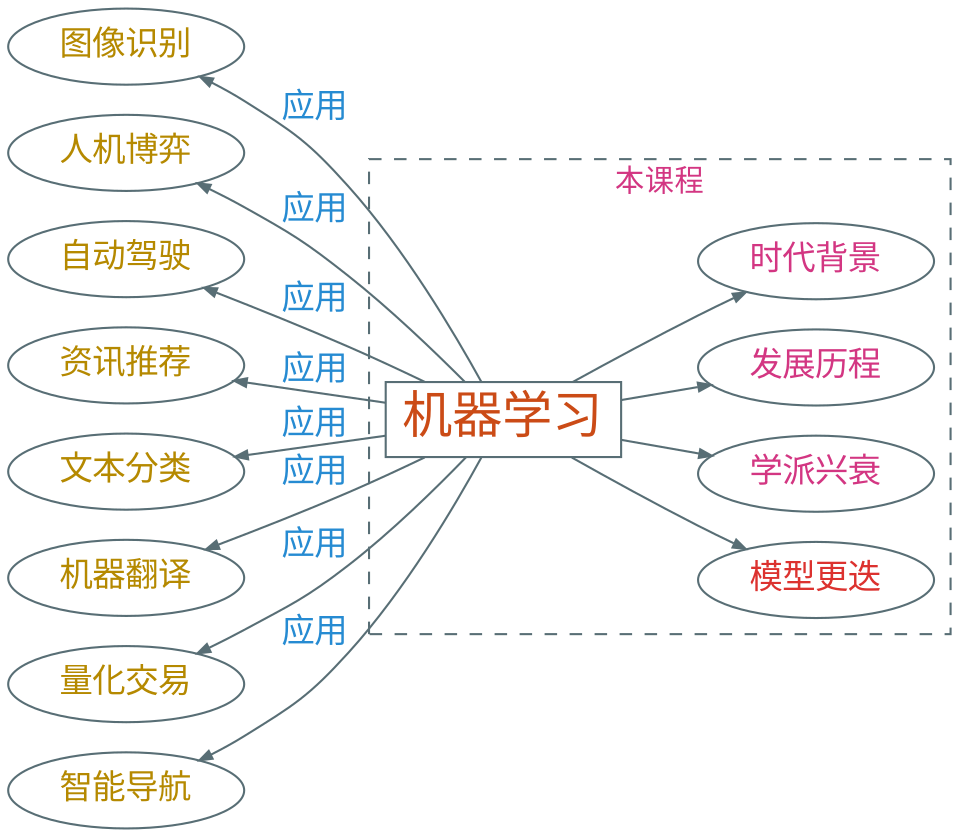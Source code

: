 digraph g {
    rankdir=LR
    graph [nodesep=0.2 ranksep=0.5]
    bgcolor="transparent"

    node [shape=ellipse color="#586e75" fontcolor="#b58900" fontsize=16 fontname="Ysabeau,LXGWWenKai"]
    edge [color="#586e75" fontcolor="#268bd2" fontsize=16 fontname="Ysabeau,LXGWWenKai" arrowsize=0.6]

    机器学习 [shape=box fontsize=24 fontcolor="#cb4b16"]
    {图像识别,人机博弈,自动驾驶,资讯推荐,文本分类,机器翻译,量化交易,智能导航} -> 机器学习 [label="应用" dir=back]

    node [fontcolor="#dc322f"]

    subgraph cluster_0 {
        style=dashed
        fontname="Ysabeau,LXGWWenKai"
        label=本课程
        color="#586e75"
        fontcolor="#d33682"

        机器学习 -> {模型更迭}

        node [fontcolor="#d33682"]

        机器学习 -> {学派兴衰,发展历程,时代背景}
    }
}